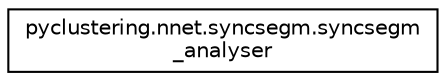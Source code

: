 digraph "Graphical Class Hierarchy"
{
 // INTERACTIVE_SVG=YES
 // LATEX_PDF_SIZE
  edge [fontname="Helvetica",fontsize="10",labelfontname="Helvetica",labelfontsize="10"];
  node [fontname="Helvetica",fontsize="10",shape=record];
  rankdir="LR";
  Node0 [label="pyclustering.nnet.syncsegm.syncsegm\l_analyser",height=0.2,width=0.4,color="black", fillcolor="white", style="filled",URL="$da/d38/classpyclustering_1_1nnet_1_1syncsegm_1_1syncsegm__analyser.html",tooltip="Performs analysis of output dynamic of the double-layer oscillatory network 'syncsegm' to extract inf..."];
}
